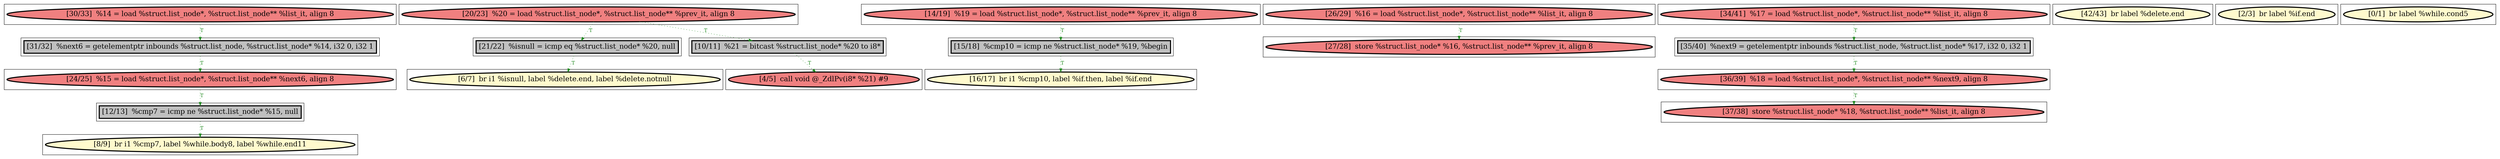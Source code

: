 
digraph G {



node663->node658 [style=dotted,color=forestgreen,label="T",fontcolor=forestgreen ]
node659->node664 [style=dotted,color=forestgreen,label="T",fontcolor=forestgreen ]
node661->node650 [style=dotted,color=forestgreen,label="T",fontcolor=forestgreen ]
node658->node662 [style=dotted,color=forestgreen,label="T",fontcolor=forestgreen ]
node660->node666 [style=dotted,color=forestgreen,label="T",fontcolor=forestgreen ]
node657->node665 [style=dotted,color=forestgreen,label="T",fontcolor=forestgreen ]
node664->node651 [style=dotted,color=forestgreen,label="T",fontcolor=forestgreen ]
node656->node655 [style=dotted,color=forestgreen,label="T",fontcolor=forestgreen ]
node659->node661 [style=dotted,color=forestgreen,label="T",fontcolor=forestgreen ]
node662->node652 [style=dotted,color=forestgreen,label="T",fontcolor=forestgreen ]
node655->node667 [style=dotted,color=forestgreen,label="T",fontcolor=forestgreen ]
node654->node656 [style=dotted,color=forestgreen,label="T",fontcolor=forestgreen ]
node666->node669 [style=dotted,color=forestgreen,label="T",fontcolor=forestgreen ]
node653->node663 [style=dotted,color=forestgreen,label="T",fontcolor=forestgreen ]


subgraph cluster20 {


node668 [penwidth=3.0,fontsize=20,fillcolor=lemonchiffon,label="[42/43]  br label %delete.end",shape=ellipse,style=filled ]



}

subgraph cluster18 {


node666 [penwidth=3.0,fontsize=20,fillcolor=grey,label="[15/18]  %cmp10 = icmp ne %struct.list_node* %19, %begin",shape=rectangle,style=filled ]



}

subgraph cluster16 {


node664 [penwidth=3.0,fontsize=20,fillcolor=grey,label="[21/22]  %isnull = icmp eq %struct.list_node* %20, null",shape=rectangle,style=filled ]



}

subgraph cluster17 {


node665 [penwidth=3.0,fontsize=20,fillcolor=lightcoral,label="[27/28]  store %struct.list_node* %16, %struct.list_node** %prev_it, align 8",shape=ellipse,style=filled ]



}

subgraph cluster4 {


node652 [penwidth=3.0,fontsize=20,fillcolor=lemonchiffon,label="[8/9]  br i1 %cmp7, label %while.body8, label %while.end11",shape=ellipse,style=filled ]



}

subgraph cluster3 {


node651 [penwidth=3.0,fontsize=20,fillcolor=lemonchiffon,label="[6/7]  br i1 %isnull, label %delete.end, label %delete.notnull",shape=ellipse,style=filled ]



}

subgraph cluster2 {


node650 [penwidth=3.0,fontsize=20,fillcolor=lightcoral,label="[4/5]  call void @_ZdlPv(i8* %21) #9",shape=ellipse,style=filled ]



}

subgraph cluster1 {


node649 [penwidth=3.0,fontsize=20,fillcolor=lemonchiffon,label="[2/3]  br label %if.end",shape=ellipse,style=filled ]



}

subgraph cluster12 {


node660 [penwidth=3.0,fontsize=20,fillcolor=lightcoral,label="[14/19]  %19 = load %struct.list_node*, %struct.list_node** %prev_it, align 8",shape=ellipse,style=filled ]



}

subgraph cluster5 {


node653 [penwidth=3.0,fontsize=20,fillcolor=lightcoral,label="[30/33]  %14 = load %struct.list_node*, %struct.list_node** %list_it, align 8",shape=ellipse,style=filled ]



}

subgraph cluster0 {


node648 [penwidth=3.0,fontsize=20,fillcolor=lemonchiffon,label="[0/1]  br label %while.cond5",shape=ellipse,style=filled ]



}

subgraph cluster6 {


node654 [penwidth=3.0,fontsize=20,fillcolor=lightcoral,label="[34/41]  %17 = load %struct.list_node*, %struct.list_node** %list_it, align 8",shape=ellipse,style=filled ]



}

subgraph cluster14 {


node662 [penwidth=3.0,fontsize=20,fillcolor=grey,label="[12/13]  %cmp7 = icmp ne %struct.list_node* %15, null",shape=rectangle,style=filled ]



}

subgraph cluster7 {


node655 [penwidth=3.0,fontsize=20,fillcolor=lightcoral,label="[36/39]  %18 = load %struct.list_node*, %struct.list_node** %next9, align 8",shape=ellipse,style=filled ]



}

subgraph cluster8 {


node656 [penwidth=3.0,fontsize=20,fillcolor=grey,label="[35/40]  %next9 = getelementptr inbounds %struct.list_node, %struct.list_node* %17, i32 0, i32 1",shape=rectangle,style=filled ]



}

subgraph cluster21 {


node669 [penwidth=3.0,fontsize=20,fillcolor=lemonchiffon,label="[16/17]  br i1 %cmp10, label %if.then, label %if.end",shape=ellipse,style=filled ]



}

subgraph cluster9 {


node657 [penwidth=3.0,fontsize=20,fillcolor=lightcoral,label="[26/29]  %16 = load %struct.list_node*, %struct.list_node** %list_it, align 8",shape=ellipse,style=filled ]



}

subgraph cluster19 {


node667 [penwidth=3.0,fontsize=20,fillcolor=lightcoral,label="[37/38]  store %struct.list_node* %18, %struct.list_node** %list_it, align 8",shape=ellipse,style=filled ]



}

subgraph cluster10 {


node658 [penwidth=3.0,fontsize=20,fillcolor=lightcoral,label="[24/25]  %15 = load %struct.list_node*, %struct.list_node** %next6, align 8",shape=ellipse,style=filled ]



}

subgraph cluster11 {


node659 [penwidth=3.0,fontsize=20,fillcolor=lightcoral,label="[20/23]  %20 = load %struct.list_node*, %struct.list_node** %prev_it, align 8",shape=ellipse,style=filled ]



}

subgraph cluster13 {


node661 [penwidth=3.0,fontsize=20,fillcolor=grey,label="[10/11]  %21 = bitcast %struct.list_node* %20 to i8*",shape=rectangle,style=filled ]



}

subgraph cluster15 {


node663 [penwidth=3.0,fontsize=20,fillcolor=grey,label="[31/32]  %next6 = getelementptr inbounds %struct.list_node, %struct.list_node* %14, i32 0, i32 1",shape=rectangle,style=filled ]



}

}
